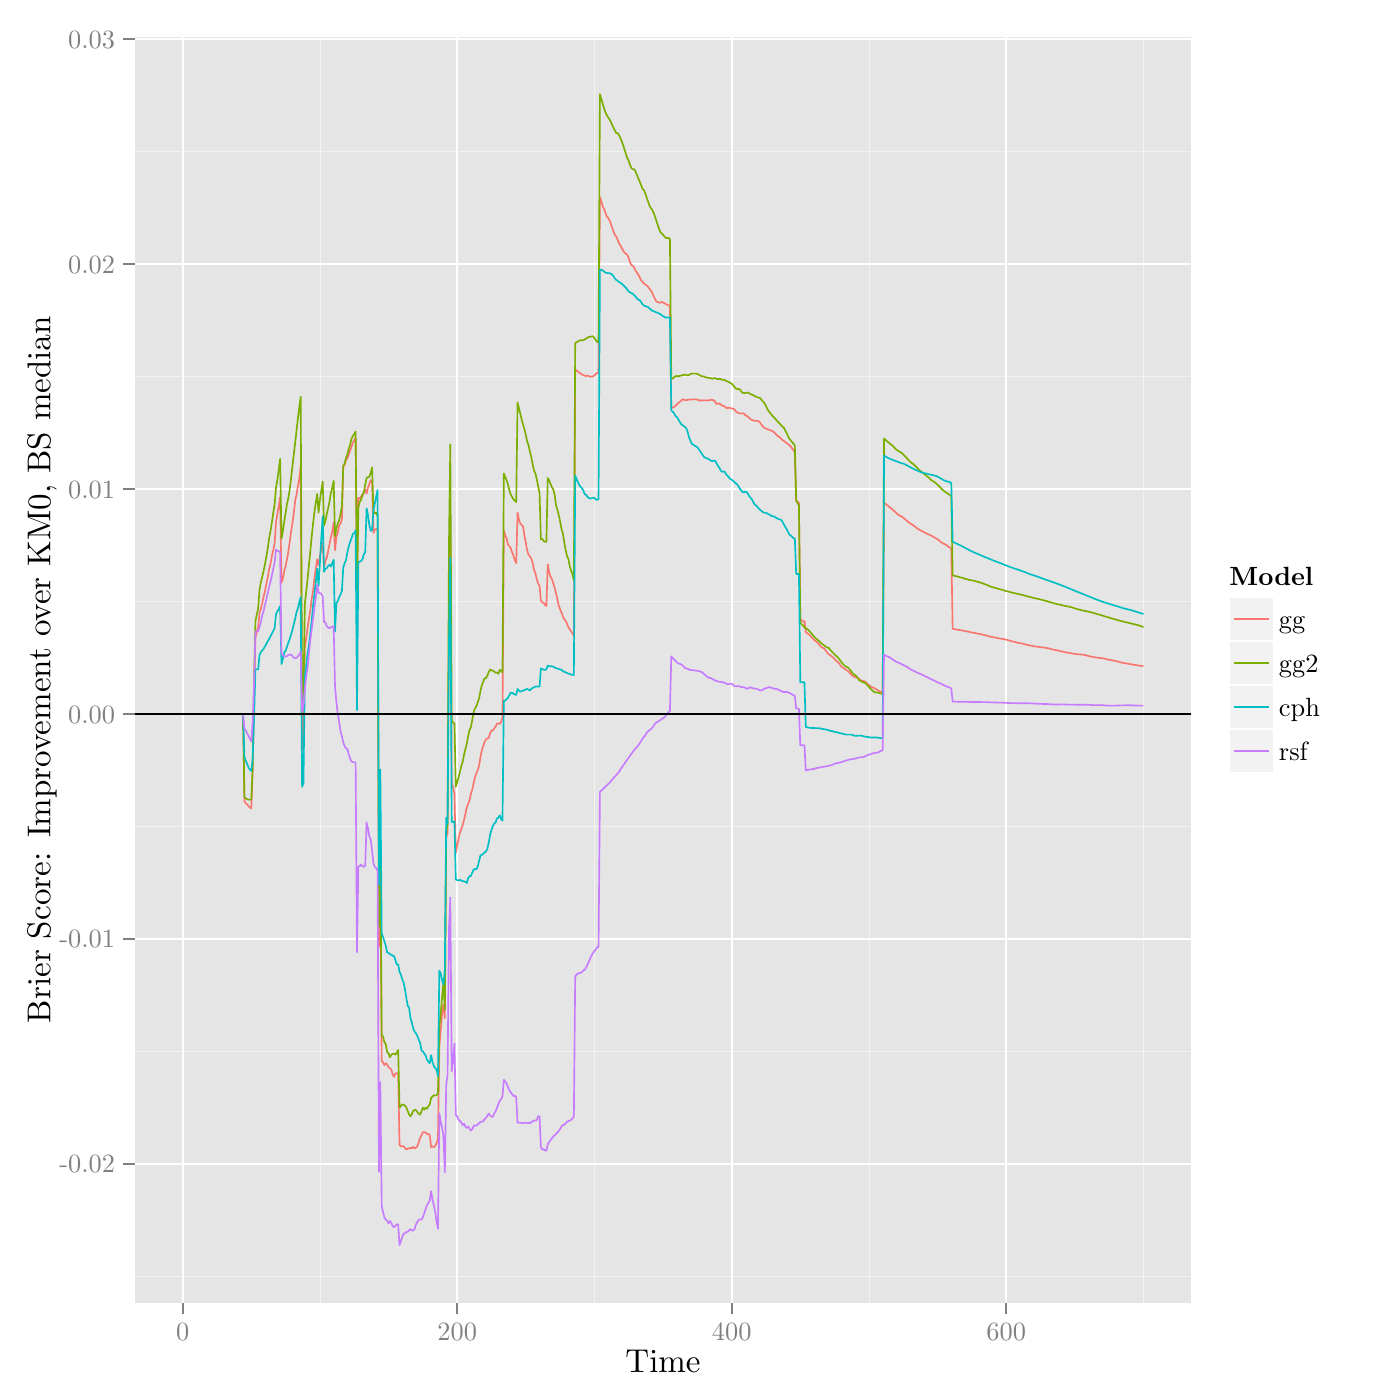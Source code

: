 % Created by tikzDevice version 0.8.1 on 2015-02-03 07:19:32
% !TEX encoding = UTF-8 Unicode
\documentclass[11pt]{memoir}
\nonstopmode

\usepackage{tikz}

\usepackage[active,tightpage,psfixbb]{preview}

\PreviewEnvironment{pgfpicture}

\setlength\PreviewBorder{0pt}

\usepackage{amsmath}
\newcommand{\SweaveOpts}[1]{}  % do not interfere with LaTeX
\newcommand{\SweaveInput}[1]{} % because they are not real TeX commands
\newcommand{\Sexpr}[1]{}       % will only be parsed by R


\usepackage{geometry}
\usepackage{amsmath}
\usepackage{lscape}
\geometry{verbose,tmargin=2.5cm,bmargin=2.5cm,lmargin=2.5cm,rmargin=2.5cm}


\begin{document}

\begin{tikzpicture}[x=1pt,y=1pt]
\definecolor{fillColor}{RGB}{255,255,255}
\path[use as bounding box,fill=fillColor,fill opacity=0.00] (0,0) rectangle (505.89,505.89);
\begin{scope}
\path[clip] (  0.00,  0.00) rectangle (505.89,505.89);
\definecolor{drawColor}{RGB}{255,255,255}
\definecolor{fillColor}{RGB}{255,255,255}

\path[draw=drawColor,line width= 0.6pt,line join=round,line cap=round,fill=fillColor] (  0.00,  0.00) rectangle (505.89,505.89);
\end{scope}
\begin{scope}
\path[clip] ( 48.65, 35.17) rectangle (430.54,492.64);
\definecolor{fillColor}{gray}{0.90}

\path[fill=fillColor] ( 48.65, 35.17) rectangle (430.54,492.64);
\definecolor{drawColor}{gray}{0.95}

\path[draw=drawColor,line width= 0.3pt,line join=round] ( 48.65, 44.72) --
	(430.54, 44.72);

\path[draw=drawColor,line width= 0.3pt,line join=round] ( 48.65,126.00) --
	(430.54,126.00);

\path[draw=drawColor,line width= 0.3pt,line join=round] ( 48.65,207.28) --
	(430.54,207.28);

\path[draw=drawColor,line width= 0.3pt,line join=round] ( 48.65,288.57) --
	(430.54,288.57);

\path[draw=drawColor,line width= 0.3pt,line join=round] ( 48.65,369.85) --
	(430.54,369.85);

\path[draw=drawColor,line width= 0.3pt,line join=round] ( 48.65,451.13) --
	(430.54,451.13);

\path[draw=drawColor,line width= 0.3pt,line join=round] (115.61, 35.17) --
	(115.61,492.64);

\path[draw=drawColor,line width= 0.3pt,line join=round] (214.80, 35.17) --
	(214.80,492.64);

\path[draw=drawColor,line width= 0.3pt,line join=round] (313.99, 35.17) --
	(313.99,492.64);

\path[draw=drawColor,line width= 0.3pt,line join=round] (413.18, 35.17) --
	(413.18,492.64);
\definecolor{drawColor}{RGB}{255,255,255}

\path[draw=drawColor,line width= 0.6pt,line join=round] ( 48.65, 85.36) --
	(430.54, 85.36);

\path[draw=drawColor,line width= 0.6pt,line join=round] ( 48.65,166.64) --
	(430.54,166.64);

\path[draw=drawColor,line width= 0.6pt,line join=round] ( 48.65,247.93) --
	(430.54,247.93);

\path[draw=drawColor,line width= 0.6pt,line join=round] ( 48.65,329.21) --
	(430.54,329.21);

\path[draw=drawColor,line width= 0.6pt,line join=round] ( 48.65,410.49) --
	(430.54,410.49);

\path[draw=drawColor,line width= 0.6pt,line join=round] ( 48.65,491.77) --
	(430.54,491.77);

\path[draw=drawColor,line width= 0.6pt,line join=round] ( 66.01, 35.17) --
	( 66.01,492.64);

\path[draw=drawColor,line width= 0.6pt,line join=round] (165.20, 35.17) --
	(165.20,492.64);

\path[draw=drawColor,line width= 0.6pt,line join=round] (264.39, 35.17) --
	(264.39,492.64);

\path[draw=drawColor,line width= 0.6pt,line join=round] (363.58, 35.17) --
	(363.58,492.64);
\definecolor{drawColor}{RGB}{248,118,109}

\path[draw=drawColor,line width= 0.6pt,line join=round] ( 66.51,247.93) --
	( 67.00,247.93) --
	( 67.50,247.93) --
	( 67.99,247.93) --
	( 68.49,247.93) --
	( 68.99,247.93) --
	( 69.48,247.93) --
	( 69.98,247.93) --
	( 70.47,247.93) --
	( 70.97,247.93) --
	( 71.47,247.93) --
	( 71.96,247.93) --
	( 72.46,247.93) --
	( 72.95,247.93) --
	( 73.45,247.93) --
	( 73.95,247.93) --
	( 74.44,247.93) --
	( 74.94,247.93) --
	( 75.43,247.93) --
	( 75.93,247.93) --
	( 76.43,247.93) --
	( 76.92,247.93) --
	( 77.42,247.93) --
	( 77.91,247.93) --
	( 78.41,247.93) --
	( 78.91,247.93) --
	( 79.40,247.93) --
	( 79.90,247.93) --
	( 80.39,247.93) --
	( 80.89,247.93) --
	( 81.39,247.93) --
	( 81.88,247.93) --
	( 82.38,247.93) --
	( 82.87,247.93) --
	( 83.37,247.93) --
	( 83.86,247.93) --
	( 84.36,247.93) --
	( 84.86,247.93) --
	( 85.35,247.93) --
	( 85.85,247.93) --
	( 86.34,247.93) --
	( 86.84,247.93) --
	( 87.34,247.93) --
	( 87.83,247.93) --
	( 88.33,216.23) --
	( 88.82,215.67) --
	( 89.32,215.18) --
	( 89.82,214.60) --
	( 90.31,214.12) --
	( 90.81,213.72) --
	( 91.30,227.21) --
	( 91.80,253.54) --
	( 92.30,275.52) --
	( 92.79,277.59) --
	( 93.29,279.25) --
	( 93.78,284.45) --
	( 94.28,285.92) --
	( 94.78,288.01) --
	( 95.27,290.33) --
	( 95.77,292.37) --
	( 96.26,294.87) --
	( 96.76,297.32) --
	( 97.26,300.17) --
	( 97.75,302.22) --
	( 98.25,304.90) --
	( 98.74,307.07) --
	( 99.24,309.51) --
	( 99.74,317.30) --
	(100.23,320.09) --
	(100.73,323.16) --
	(101.22,326.22) --
	(101.72,295.31) --
	(102.22,296.77) --
	(102.71,299.56) --
	(103.21,301.41) --
	(103.70,303.80) --
	(104.20,306.58) --
	(104.69,310.10) --
	(105.19,313.79) --
	(105.69,316.87) --
	(106.18,320.75) --
	(106.68,325.06) --
	(107.17,327.30) --
	(107.67,330.35) --
	(108.17,333.14) --
	(108.66,337.67) --
	(109.16,234.97) --
	(109.65,237.11) --
	(110.15,271.87) --
	(110.65,275.36) --
	(111.14,278.90) --
	(111.64,282.39) --
	(112.13,285.31) --
	(112.63,289.45) --
	(113.13,292.22) --
	(113.62,297.12) --
	(114.12,300.42) --
	(114.61,303.77) --
	(115.11,301.65) --
	(115.61,305.04) --
	(116.10,307.48) --
	(116.60,309.70) --
	(117.09,300.77) --
	(117.59,303.15) --
	(118.09,304.43) --
	(118.58,306.70) --
	(119.08,309.30) --
	(119.57,311.69) --
	(120.07,313.72) --
	(120.57,317.19) --
	(121.06,307.06) --
	(121.56,311.91) --
	(122.05,313.35) --
	(122.55,315.93) --
	(123.05,316.72) --
	(123.54,318.15) --
	(124.04,337.57) --
	(124.53,337.85) --
	(125.03,339.80) --
	(125.52,340.19) --
	(126.02,341.61) --
	(126.52,343.13) --
	(127.01,344.40) --
	(127.51,345.93) --
	(128.00,346.91) --
	(128.50,347.86) --
	(129.00,299.37) --
	(129.49,325.95) --
	(129.99,325.67) --
	(130.48,326.53) --
	(130.98,326.59) --
	(131.48,328.06) --
	(131.97,329.01) --
	(132.47,327.55) --
	(132.96,329.66) --
	(133.46,330.97) --
	(133.96,332.38) --
	(134.45,331.72) --
	(134.95,313.30) --
	(135.44,314.51) --
	(135.94,314.72) --
	(136.44,314.90) --
	(136.93,163.84) --
	(137.43,196.43) --
	(137.92,122.53) --
	(138.42,121.95) --
	(138.92,120.99) --
	(139.41,121.70) --
	(139.91,121.27) --
	(140.40,120.17) --
	(140.90,119.92) --
	(141.40,119.40) --
	(141.89,117.62) --
	(142.39,116.76) --
	(142.88,118.02) --
	(143.38,118.13) --
	(143.88,117.95) --
	(144.37, 92.17) --
	(144.87, 91.64) --
	(145.36, 91.73) --
	(145.86, 91.68) --
	(146.35, 91.02) --
	(146.85, 90.51) --
	(147.35, 90.86) --
	(147.84, 90.85) --
	(148.34, 91.16) --
	(148.83, 90.95) --
	(149.33, 91.46) --
	(149.83, 90.92) --
	(150.32, 91.17) --
	(150.82, 91.70) --
	(151.31, 93.14) --
	(151.81, 94.70) --
	(152.31, 95.64) --
	(152.80, 96.77) --
	(153.30, 96.72) --
	(153.79, 96.70) --
	(154.29, 96.10) --
	(154.79, 96.10) --
	(155.28, 95.76) --
	(155.78, 91.37) --
	(156.27, 91.71) --
	(156.77, 91.37) --
	(157.27, 91.81) --
	(157.76, 92.78) --
	(158.26, 94.38) --
	(158.75,127.55) --
	(159.25,133.72) --
	(159.75,139.69) --
	(160.24,142.96) --
	(160.74,137.95) --
	(161.23,203.09) --
	(161.73,204.88) --
	(162.23,287.57) --
	(162.72,316.43) --
	(163.22,223.08) --
	(163.71,221.42) --
	(164.21,219.21) --
	(164.71,197.85) --
	(165.20,200.34) --
	(165.70,202.84) --
	(166.19,204.96) --
	(166.69,206.36) --
	(167.18,207.70) --
	(167.68,209.61) --
	(168.18,211.77) --
	(168.67,214.11) --
	(169.17,215.41) --
	(169.66,216.75) --
	(170.16,219.06) --
	(170.66,220.62) --
	(171.15,222.85) --
	(171.65,225.11) --
	(172.14,226.48) --
	(172.64,227.63) --
	(173.14,229.38) --
	(173.63,232.41) --
	(174.13,234.88) --
	(174.62,236.34) --
	(175.12,237.83) --
	(175.62,238.80) --
	(176.11,239.00) --
	(176.61,239.30) --
	(177.10,240.96) --
	(177.60,241.94) --
	(178.10,241.90) --
	(178.59,242.68) --
	(179.09,243.30) --
	(179.58,244.39) --
	(180.08,244.45) --
	(180.58,244.31) --
	(181.07,245.04) --
	(181.57,246.69) --
	(182.06,314.28) --
	(182.56,312.51) --
	(183.06,311.36) --
	(183.55,309.16) --
	(184.05,308.54) --
	(184.54,307.83) --
	(185.04,306.35) --
	(185.54,305.14) --
	(186.03,303.36) --
	(186.53,302.42) --
	(187.02,320.65) --
	(187.52,318.12) --
	(188.01,316.66) --
	(188.51,316.24) --
	(189.01,315.64) --
	(189.50,312.35) --
	(190.00,309.71) --
	(190.49,307.00) --
	(190.99,305.47) --
	(191.49,304.77) --
	(191.98,304.12) --
	(192.48,302.45) --
	(192.97,299.95) --
	(193.47,298.75) --
	(193.97,296.53) --
	(194.46,295.01) --
	(194.96,294.26) --
	(195.45,288.74) --
	(195.95,288.25) --
	(196.45,288.02) --
	(196.94,287.25) --
	(197.44,286.92) --
	(197.93,301.94) --
	(198.43,299.21) --
	(198.93,297.50) --
	(199.42,296.66) --
	(199.92,295.14) --
	(200.41,293.56) --
	(200.91,291.55) --
	(201.41,289.31) --
	(201.90,287.11) --
	(202.40,285.73) --
	(202.89,284.60) --
	(203.39,283.17) --
	(203.89,282.10) --
	(204.38,281.63) --
	(204.88,280.47) --
	(205.37,279.22) --
	(205.87,278.54) --
	(206.37,277.74) --
	(206.86,277.16) --
	(207.36,276.00) --
	(207.85,372.38) --
	(208.35,372.00) --
	(208.84,371.63) --
	(209.34,371.25) --
	(209.84,370.87) --
	(210.33,370.50) --
	(210.83,370.41) --
	(211.32,370.08) --
	(211.82,370.03) --
	(212.32,370.11) --
	(212.81,370.00) --
	(213.31,369.75) --
	(213.80,369.82) --
	(214.30,369.89) --
	(214.80,370.24) --
	(215.29,370.83) --
	(215.79,371.06) --
	(216.28,371.27) --
	(216.78,434.66) --
	(217.28,433.18) --
	(217.77,431.36) --
	(218.27,430.38) --
	(218.76,428.99) --
	(219.26,427.68) --
	(219.76,427.20) --
	(220.25,426.24) --
	(220.75,424.94) --
	(221.24,423.56) --
	(221.74,422.07) --
	(222.24,420.90) --
	(222.73,420.32) --
	(223.23,419.19) --
	(223.72,417.86) --
	(224.22,417.21) --
	(224.72,416.14) --
	(225.21,415.30) --
	(225.71,414.52) --
	(226.20,414.18) --
	(226.70,413.75) --
	(227.20,412.63) --
	(227.69,410.97) --
	(228.19,410.09) --
	(228.68,409.86) --
	(229.18,409.17) --
	(229.67,408.06) --
	(230.17,407.34) --
	(230.67,406.62) --
	(231.16,405.60) --
	(231.66,404.67) --
	(232.15,404.05) --
	(232.65,403.48) --
	(233.15,403.07) --
	(233.64,402.79) --
	(234.14,402.29) --
	(234.63,401.60) --
	(235.13,401.04) --
	(235.63,400.18) --
	(236.12,399.02) --
	(236.62,398.00) --
	(237.11,397.00) --
	(237.61,396.79) --
	(238.11,396.55) --
	(238.60,396.49) --
	(239.10,396.78) --
	(239.59,396.59) --
	(240.09,396.31) --
	(240.59,396.04) --
	(241.08,395.79) --
	(241.58,395.55) --
	(242.07,395.46) --
	(242.57,358.42) --
	(243.07,358.62) --
	(243.56,358.82) --
	(244.06,359.20) --
	(244.55,359.69) --
	(245.05,360.18) --
	(245.55,360.66) --
	(246.04,360.96) --
	(246.54,361.52) --
	(247.03,361.52) --
	(247.53,361.30) --
	(248.02,361.29) --
	(248.52,361.43) --
	(249.02,361.48) --
	(249.51,361.52) --
	(250.01,361.55) --
	(250.50,361.57) --
	(251.00,361.58) --
	(251.50,361.59) --
	(251.99,361.47) --
	(252.49,361.29) --
	(252.98,361.06) --
	(253.48,361.30) --
	(253.98,361.20) --
	(254.47,361.19) --
	(254.97,361.22) --
	(255.46,361.23) --
	(255.96,361.14) --
	(256.46,361.28) --
	(256.95,361.49) --
	(257.45,361.36) --
	(257.94,361.22) --
	(258.44,360.66) --
	(258.94,359.86) --
	(259.43,360.08) --
	(259.93,360.10) --
	(260.42,359.72) --
	(260.92,359.38) --
	(261.42,359.21) --
	(261.91,359.00) --
	(262.41,358.48) --
	(262.90,358.45) --
	(263.40,358.54) --
	(263.90,358.45) --
	(264.39,358.30) --
	(264.89,358.16) --
	(265.38,357.98) --
	(265.88,357.22) --
	(266.38,356.89) --
	(266.87,356.60) --
	(267.37,356.50) --
	(267.86,356.49) --
	(268.36,356.55) --
	(268.85,356.42) --
	(269.35,355.79) --
	(269.85,355.63) --
	(270.34,355.21) --
	(270.84,354.78) --
	(271.33,354.34) --
	(271.83,354.08) --
	(272.33,353.92) --
	(272.82,353.83) --
	(273.32,353.87) --
	(273.81,353.78) --
	(274.31,353.54) --
	(274.81,352.95) --
	(275.30,352.23) --
	(275.80,351.69) --
	(276.29,351.21) --
	(276.79,351.07) --
	(277.29,350.72) --
	(277.78,350.75) --
	(278.28,350.40) --
	(278.77,350.23) --
	(279.27,350.06) --
	(279.77,349.58) --
	(280.26,349.09) --
	(280.76,348.64) --
	(281.25,348.17) --
	(281.75,347.96) --
	(282.25,347.35) --
	(282.74,346.89) --
	(283.24,346.54) --
	(283.73,346.18) --
	(284.23,345.81) --
	(284.73,345.43) --
	(285.22,345.04) --
	(285.72,344.62) --
	(286.21,343.85) --
	(286.71,343.36) --
	(287.21,342.30) --
	(287.70,324.86) --
	(288.20,324.60) --
	(288.69,324.16) --
	(289.19,282.38) --
	(289.68,281.69) --
	(290.18,281.24) --
	(290.68,281.44) --
	(291.17,277.53) --
	(291.67,277.04) --
	(292.16,276.75) --
	(292.66,276.30) --
	(293.16,275.76) --
	(293.65,275.22) --
	(294.15,274.68) --
	(294.64,274.29) --
	(295.14,273.90) --
	(295.64,273.45) --
	(296.13,272.83) --
	(296.63,272.22) --
	(297.12,271.91) --
	(297.62,271.65) --
	(298.12,271.22) --
	(298.61,270.53) --
	(299.11,269.78) --
	(299.60,269.41) --
	(300.10,269.06) --
	(300.60,268.64) --
	(301.09,268.22) --
	(301.59,267.77) --
	(302.08,267.16) --
	(302.58,266.74) --
	(303.08,266.30) --
	(303.57,265.65) --
	(304.07,265.00) --
	(304.56,264.65) --
	(305.06,264.36) --
	(305.56,264.00) --
	(306.05,263.61) --
	(306.55,263.33) --
	(307.04,262.76) --
	(307.54,262.20) --
	(308.04,261.65) --
	(308.53,261.39) --
	(309.03,261.19) --
	(309.52,261.00) --
	(310.02,260.81) --
	(310.51,260.52) --
	(311.01,260.11) --
	(311.51,259.80) --
	(312.00,259.79) --
	(312.50,259.65) --
	(312.99,259.20) --
	(313.49,258.76) --
	(313.99,258.32) --
	(314.48,257.89) --
	(314.98,257.58) --
	(315.47,257.43) --
	(315.97,257.20) --
	(316.47,256.94) --
	(316.96,256.60) --
	(317.46,256.27) --
	(317.95,256.07) --
	(318.45,255.90) --
	(318.95,255.74) --
	(319.44,324.28) --
	(319.94,323.87) --
	(320.43,323.42) --
	(320.93,323.07) --
	(321.43,322.67) --
	(321.92,322.28) --
	(322.42,321.84) --
	(322.91,321.39) --
	(323.41,320.94) --
	(323.91,320.50) --
	(324.40,320.05) --
	(324.90,319.67) --
	(325.39,319.42) --
	(325.89,319.17) --
	(326.39,318.83) --
	(326.88,318.43) --
	(327.38,317.99) --
	(327.87,317.55) --
	(328.37,317.12) --
	(328.87,316.72) --
	(329.36,316.46) --
	(329.86,316.20) --
	(330.35,315.81) --
	(330.85,315.42) --
	(331.34,315.03) --
	(331.84,314.65) --
	(332.34,314.39) --
	(332.83,314.13) --
	(333.33,313.88) --
	(333.82,313.62) --
	(334.32,313.35) --
	(334.82,313.09) --
	(335.31,312.87) --
	(335.81,312.65) --
	(336.30,312.43) --
	(336.80,312.18) --
	(337.30,311.90) --
	(337.79,311.59) --
	(338.29,311.28) --
	(338.78,310.97) --
	(339.28,310.63) --
	(339.78,310.22) --
	(340.27,309.86) --
	(340.77,309.52) --
	(341.26,309.28) --
	(341.76,309.06) --
	(342.26,308.70) --
	(342.75,308.33) --
	(343.25,308.01) --
	(343.74,307.83) --
	(344.24,278.68) --
	(344.74,278.58) --
	(345.23,278.49) --
	(345.73,278.40) --
	(346.22,278.31) --
	(346.72,278.22) --
	(347.22,278.15) --
	(347.71,278.05) --
	(348.21,277.96) --
	(348.70,277.86) --
	(349.20,277.76) --
	(349.70,277.67) --
	(350.19,277.57) --
	(350.69,277.44) --
	(351.18,277.33) --
	(351.68,277.24) --
	(352.17,277.15) --
	(352.67,277.05) --
	(353.17,276.96) --
	(353.66,276.87) --
	(354.16,276.77) --
	(354.65,276.67) --
	(355.15,276.55) --
	(355.65,276.42) --
	(356.14,276.29) --
	(356.64,276.17) --
	(357.13,276.04) --
	(357.63,275.92) --
	(358.13,275.79) --
	(358.62,275.68) --
	(359.12,275.59) --
	(359.61,275.50) --
	(360.11,275.39) --
	(360.61,275.27) --
	(361.10,275.19) --
	(361.60,275.12) --
	(362.09,275.04) --
	(362.59,274.96) --
	(363.09,274.87) --
	(363.58,274.74) --
	(364.08,274.61) --
	(364.57,274.47) --
	(365.07,274.33) --
	(365.57,274.20) --
	(366.06,274.06) --
	(366.56,273.93) --
	(367.05,273.79) --
	(367.55,273.68) --
	(368.05,273.56) --
	(368.54,273.49) --
	(369.04,273.42) --
	(369.53,273.31) --
	(370.03,273.17) --
	(370.53,273.01) --
	(371.02,272.88) --
	(371.52,272.79) --
	(372.01,272.69) --
	(372.51,272.61) --
	(373.00,272.50) --
	(373.50,272.39) --
	(374.00,272.29) --
	(374.49,272.23) --
	(374.99,272.18) --
	(375.48,272.10) --
	(375.98,272.02) --
	(376.48,271.97) --
	(376.97,271.92) --
	(377.47,271.85) --
	(377.96,271.76) --
	(378.46,271.67) --
	(378.96,271.58) --
	(379.45,271.47) --
	(379.95,271.32) --
	(380.44,271.18) --
	(380.94,271.08) --
	(381.44,271.00) --
	(381.93,270.89) --
	(382.43,270.78) --
	(382.92,270.66) --
	(383.42,270.55) --
	(383.92,270.43) --
	(384.41,270.32) --
	(384.91,270.20) --
	(385.40,270.10) --
	(385.90,270.02) --
	(386.40,269.94) --
	(386.89,269.86) --
	(387.39,269.78) --
	(387.88,269.69) --
	(388.38,269.61) --
	(388.88,269.53) --
	(389.37,269.47) --
	(389.87,269.44) --
	(390.36,269.42) --
	(390.86,269.37) --
	(391.36,269.30) --
	(391.85,269.22) --
	(392.35,269.11) --
	(392.84,268.98) --
	(393.34,268.83) --
	(393.83,268.73) --
	(394.33,268.62) --
	(394.83,268.52) --
	(395.32,268.41) --
	(395.82,268.31) --
	(396.31,268.26) --
	(396.81,268.21) --
	(397.31,268.16) --
	(397.80,268.11) --
	(398.30,268.05) --
	(398.79,267.96) --
	(399.29,267.84) --
	(399.79,267.72) --
	(400.28,267.59) --
	(400.78,267.46) --
	(401.27,267.37) --
	(401.77,267.31) --
	(402.27,267.22) --
	(402.76,267.11) --
	(403.26,267.00) --
	(403.75,266.88) --
	(404.25,266.73) --
	(404.75,266.58) --
	(405.24,266.45) --
	(405.74,266.37) --
	(406.23,266.28) --
	(406.73,266.20) --
	(407.23,266.12) --
	(407.72,266.03) --
	(408.22,265.93) --
	(408.71,265.84) --
	(409.21,265.76) --
	(409.71,265.68) --
	(410.20,265.60) --
	(410.70,265.52) --
	(411.19,265.44) --
	(411.69,265.36) --
	(412.19,265.28) --
	(412.68,265.21) --
	(413.18,265.14);
\definecolor{drawColor}{RGB}{124,174,0}

\path[draw=drawColor,line width= 0.6pt,line join=round] ( 66.51,247.93) --
	( 67.00,247.93) --
	( 67.50,247.93) --
	( 67.99,247.93) --
	( 68.49,247.93) --
	( 68.99,247.93) --
	( 69.48,247.93) --
	( 69.98,247.93) --
	( 70.47,247.93) --
	( 70.97,247.93) --
	( 71.47,247.93) --
	( 71.96,247.93) --
	( 72.46,247.93) --
	( 72.95,247.93) --
	( 73.45,247.93) --
	( 73.95,247.93) --
	( 74.44,247.93) --
	( 74.94,247.93) --
	( 75.43,247.93) --
	( 75.93,247.93) --
	( 76.43,247.93) --
	( 76.92,247.93) --
	( 77.42,247.93) --
	( 77.91,247.93) --
	( 78.41,247.93) --
	( 78.91,247.93) --
	( 79.40,247.93) --
	( 79.90,247.93) --
	( 80.39,247.93) --
	( 80.89,247.93) --
	( 81.39,247.93) --
	( 81.88,247.93) --
	( 82.38,247.93) --
	( 82.87,247.93) --
	( 83.37,247.93) --
	( 83.86,247.93) --
	( 84.36,247.93) --
	( 84.86,247.93) --
	( 85.35,247.93) --
	( 85.85,247.93) --
	( 86.34,247.93) --
	( 86.84,247.93) --
	( 87.34,247.93) --
	( 87.83,247.93) --
	( 88.33,217.80) --
	( 88.82,217.40) --
	( 89.32,217.09) --
	( 89.82,216.93) --
	( 90.31,216.91) --
	( 90.81,217.00) --
	( 91.30,229.11) --
	( 91.80,259.42) --
	( 92.30,281.43) --
	( 92.79,283.77) --
	( 93.29,285.96) --
	( 93.78,292.81) --
	( 94.28,295.56) --
	( 94.78,297.50) --
	( 95.27,299.65) --
	( 95.77,302.14) --
	( 96.26,304.76) --
	( 96.76,307.77) --
	( 97.26,311.47) --
	( 97.75,313.99) --
	( 98.25,317.18) --
	( 98.74,320.54) --
	( 99.24,323.70) --
	( 99.74,329.76) --
	(100.23,332.43) --
	(100.73,336.09) --
	(101.22,340.07) --
	(101.72,311.18) --
	(102.22,314.06) --
	(102.71,317.37) --
	(103.21,320.55) --
	(103.70,323.77) --
	(104.20,325.96) --
	(104.69,329.03) --
	(105.19,333.06) --
	(105.69,337.60) --
	(106.18,341.76) --
	(106.68,346.15) --
	(107.17,350.43) --
	(107.67,355.01) --
	(108.17,358.99) --
	(108.66,362.52) --
	(109.16,250.12) --
	(109.65,254.20) --
	(110.15,287.65) --
	(110.65,292.07) --
	(111.14,296.71) --
	(111.64,301.73) --
	(112.13,306.72) --
	(112.63,311.94) --
	(113.13,316.79) --
	(113.62,320.92) --
	(114.12,324.26) --
	(114.61,327.41) --
	(115.11,320.65) --
	(115.61,325.24) --
	(116.10,328.69) --
	(116.60,331.86) --
	(117.09,315.95) --
	(117.59,317.58) --
	(118.09,320.17) --
	(118.58,322.32) --
	(119.08,324.68) --
	(119.57,327.74) --
	(120.07,329.68) --
	(120.57,332.09) --
	(121.06,312.05) --
	(121.56,315.01) --
	(122.05,316.70) --
	(122.55,317.96) --
	(123.05,320.09) --
	(123.54,322.90) --
	(124.04,337.52) --
	(124.53,338.36) --
	(125.03,340.43) --
	(125.52,341.74) --
	(126.02,343.66) --
	(126.52,345.15) --
	(127.01,347.39) --
	(127.51,348.35) --
	(128.00,349.04) --
	(128.50,349.99) --
	(129.00,290.52) --
	(129.49,322.61) --
	(129.99,324.57) --
	(130.48,325.22) --
	(130.98,327.25) --
	(131.48,327.82) --
	(131.97,330.77) --
	(132.47,333.15) --
	(132.96,333.47) --
	(133.46,333.56) --
	(133.96,334.96) --
	(134.45,337.03) --
	(134.95,321.23) --
	(135.44,320.31) --
	(135.94,320.68) --
	(136.44,319.25) --
	(136.93,171.05) --
	(137.43,202.17) --
	(137.92,131.77) --
	(138.42,131.28) --
	(138.92,129.27) --
	(139.41,128.54) --
	(139.91,125.66) --
	(140.40,125.32) --
	(140.90,123.86) --
	(141.40,124.74) --
	(141.89,125.02) --
	(142.39,125.19) --
	(142.88,124.81) --
	(143.38,125.58) --
	(143.88,126.46) --
	(144.37,105.60) --
	(144.87,106.18) --
	(145.36,106.80) --
	(145.86,106.62) --
	(146.35,106.45) --
	(146.85,105.59) --
	(147.35,104.36) --
	(147.84,103.16) --
	(148.34,102.48) --
	(148.83,103.37) --
	(149.33,104.51) --
	(149.83,104.81) --
	(150.32,104.74) --
	(150.82,104.06) --
	(151.31,103.41) --
	(151.81,103.11) --
	(152.31,104.33) --
	(152.80,105.58) --
	(153.30,104.95) --
	(153.79,105.61) --
	(154.29,105.26) --
	(154.79,106.15) --
	(155.28,106.78) --
	(155.78,109.12) --
	(156.27,109.62) --
	(156.77,110.12) --
	(157.27,110.06) --
	(157.76,110.09) --
	(158.26,110.95) --
	(158.75,134.70) --
	(159.25,139.74) --
	(159.75,145.45) --
	(160.24,150.92) --
	(160.74,140.98) --
	(161.23,205.33) --
	(161.73,207.83) --
	(162.23,309.29) --
	(162.72,345.35) --
	(163.22,245.67) --
	(163.71,244.79) --
	(164.21,244.48) --
	(164.71,221.56) --
	(165.20,223.32) --
	(165.70,225.01) --
	(166.19,226.90) --
	(166.69,229.07) --
	(167.18,230.55) --
	(167.68,233.17) --
	(168.18,235.26) --
	(168.67,237.11) --
	(169.17,239.96) --
	(169.66,242.15) --
	(170.16,243.07) --
	(170.66,245.80) --
	(171.15,248.48) --
	(171.65,249.97) --
	(172.14,250.67) --
	(172.64,252.20) --
	(173.14,253.66) --
	(173.63,256.33) --
	(174.13,258.39) --
	(174.62,259.59) --
	(175.12,260.84) --
	(175.62,260.77) --
	(176.11,261.77) --
	(176.61,263.07) --
	(177.10,263.94) --
	(177.60,263.63) --
	(178.10,263.57) --
	(178.59,263.20) --
	(179.09,262.80) --
	(179.58,262.86) --
	(180.08,262.41) --
	(180.58,263.85) --
	(181.07,263.48) --
	(181.57,262.90) --
	(182.06,334.82) --
	(182.56,333.53) --
	(183.06,332.39) --
	(183.55,330.81) --
	(184.05,328.74) --
	(184.54,327.20) --
	(185.04,326.31) --
	(185.54,325.45) --
	(186.03,324.99) --
	(186.53,324.45) --
	(187.02,360.44) --
	(187.52,358.43) --
	(188.01,356.42) --
	(188.51,354.19) --
	(189.01,352.46) --
	(189.50,350.90) --
	(190.00,348.69) --
	(190.49,346.42) --
	(190.99,344.90) --
	(191.49,342.68) --
	(191.98,340.74) --
	(192.48,338.06) --
	(192.97,335.83) --
	(193.47,334.85) --
	(193.97,332.65) --
	(194.46,330.19) --
	(194.96,327.83) --
	(195.45,310.95) --
	(195.95,311.18) --
	(196.45,310.34) --
	(196.94,310.15) --
	(197.44,310.11) --
	(197.93,333.17) --
	(198.43,332.33) --
	(198.93,331.04) --
	(199.42,329.80) --
	(199.92,329.04) --
	(200.41,327.13) --
	(200.91,323.38) --
	(201.41,321.68) --
	(201.90,319.76) --
	(202.40,317.47) --
	(202.89,314.79) --
	(203.39,313.11) --
	(203.89,310.00) --
	(204.38,307.16) --
	(204.88,304.99) --
	(205.37,303.95) --
	(205.87,301.35) --
	(206.37,299.65) --
	(206.86,298.49) --
	(207.36,296.13) --
	(207.85,381.92) --
	(208.35,382.15) --
	(208.84,382.48) --
	(209.34,382.83) --
	(209.84,382.91) --
	(210.33,382.93) --
	(210.83,382.93) --
	(211.32,383.23) --
	(211.82,383.58) --
	(212.32,383.91) --
	(212.81,384.11) --
	(213.31,384.21) --
	(213.80,384.30) --
	(214.30,384.38) --
	(214.80,383.68) --
	(215.29,382.97) --
	(215.79,382.33) --
	(216.28,382.19) --
	(216.78,471.85) --
	(217.28,470.12) --
	(217.77,468.41) --
	(218.27,466.72) --
	(218.76,465.34) --
	(219.26,464.27) --
	(219.76,463.50) --
	(220.25,462.74) --
	(220.75,461.74) --
	(221.24,460.68) --
	(221.74,459.63) --
	(222.24,458.59) --
	(222.73,457.80) --
	(223.23,457.76) --
	(223.72,457.03) --
	(224.22,455.92) --
	(224.72,454.65) --
	(225.21,453.28) --
	(225.71,451.73) --
	(226.20,450.19) --
	(226.70,448.66) --
	(227.20,447.69) --
	(227.69,446.23) --
	(228.19,445.10) --
	(228.68,444.76) --
	(229.18,444.71) --
	(229.67,443.87) --
	(230.17,442.61) --
	(230.67,441.37) --
	(231.16,440.28) --
	(231.66,438.97) --
	(232.15,437.73) --
	(232.65,437.14) --
	(233.15,436.08) --
	(233.64,434.61) --
	(234.14,433.16) --
	(234.63,431.73) --
	(235.13,430.72) --
	(235.63,430.17) --
	(236.12,429.15) --
	(236.62,427.86) --
	(237.11,426.32) --
	(237.61,424.74) --
	(238.11,423.30) --
	(238.60,422.05) --
	(239.10,421.55) --
	(239.59,421.07) --
	(240.09,420.45) --
	(240.59,419.96) --
	(241.08,419.78) --
	(241.58,419.93) --
	(242.07,419.63) --
	(242.57,369.02) --
	(243.07,369.09) --
	(243.56,369.55) --
	(244.06,369.88) --
	(244.55,370.10) --
	(245.05,369.88) --
	(245.55,370.02) --
	(246.04,370.16) --
	(246.54,370.28) --
	(247.03,370.40) --
	(247.53,370.51) --
	(248.02,370.35) --
	(248.52,370.27) --
	(249.02,370.39) --
	(249.51,370.75) --
	(250.01,370.89) --
	(250.50,370.89) --
	(251.00,370.89) --
	(251.50,370.87) --
	(251.99,370.76) --
	(252.49,370.53) --
	(252.98,370.22) --
	(253.48,369.96) --
	(253.98,369.89) --
	(254.47,369.85) --
	(254.97,369.54) --
	(255.46,369.42) --
	(255.96,369.36) --
	(256.46,369.29) --
	(256.95,369.21) --
	(257.45,369.00) --
	(257.94,369.24) --
	(258.44,369.27) --
	(258.94,368.95) --
	(259.43,368.91) --
	(259.93,368.93) --
	(260.42,368.93) --
	(260.92,368.66) --
	(261.42,368.67) --
	(261.91,368.58) --
	(262.41,368.23) --
	(262.90,368.02) --
	(263.40,367.78) --
	(263.90,367.53) --
	(264.39,367.26) --
	(264.89,366.68) --
	(265.38,366.09) --
	(265.88,365.49) --
	(266.38,365.35) --
	(266.87,365.33) --
	(267.37,365.15) --
	(267.86,364.45) --
	(268.36,363.91) --
	(268.85,363.81) --
	(269.35,363.90) --
	(269.85,363.97) --
	(270.34,364.03) --
	(270.84,363.70) --
	(271.33,363.40) --
	(271.83,363.24) --
	(272.33,363.05) --
	(272.82,362.66) --
	(273.32,362.48) --
	(273.81,362.29) --
	(274.31,362.17) --
	(274.81,361.96) --
	(275.30,361.22) --
	(275.80,360.74) --
	(276.29,360.06) --
	(276.79,359.20) --
	(277.29,358.06) --
	(277.78,357.32) --
	(278.28,356.67) --
	(278.77,356.02) --
	(279.27,355.46) --
	(279.77,354.98) --
	(280.26,354.41) --
	(280.76,353.86) --
	(281.25,353.30) --
	(281.75,352.82) --
	(282.25,352.26) --
	(282.74,351.70) --
	(283.24,351.36) --
	(283.73,350.34) --
	(284.23,349.46) --
	(284.73,348.31) --
	(285.22,347.35) --
	(285.72,346.78) --
	(286.21,346.13) --
	(286.71,345.59) --
	(287.21,344.80) --
	(287.70,325.05) --
	(288.20,324.15) --
	(288.69,323.26) --
	(289.19,280.87) --
	(289.68,280.35) --
	(290.18,279.79) --
	(290.68,279.20) --
	(291.17,278.92) --
	(291.67,278.52) --
	(292.16,278.20) --
	(292.66,277.66) --
	(293.16,277.06) --
	(293.65,276.45) --
	(294.15,275.83) --
	(294.64,275.38) --
	(295.14,274.92) --
	(295.64,274.48) --
	(296.13,274.06) --
	(296.63,273.55) --
	(297.12,273.17) --
	(297.62,272.82) --
	(298.12,272.42) --
	(298.61,272.05) --
	(299.11,271.86) --
	(299.60,271.67) --
	(300.10,270.94) --
	(300.60,270.43) --
	(301.09,269.94) --
	(301.59,269.45) --
	(302.08,268.96) --
	(302.58,268.49) --
	(303.08,267.92) --
	(303.57,267.25) --
	(304.07,266.59) --
	(304.56,265.98) --
	(305.06,265.48) --
	(305.56,265.02) --
	(306.05,264.94) --
	(306.55,264.54) --
	(307.04,264.07) --
	(307.54,263.35) --
	(308.04,262.70) --
	(308.53,262.21) --
	(309.03,261.91) --
	(309.52,261.49) --
	(310.02,260.77) --
	(310.51,260.06) --
	(311.01,259.74) --
	(311.51,259.49) --
	(312.00,259.27) --
	(312.50,259.16) --
	(312.99,258.81) --
	(313.49,258.25) --
	(313.99,257.71) --
	(314.48,257.09) --
	(314.98,256.62) --
	(315.47,256.21) --
	(315.97,255.76) --
	(316.47,255.68) --
	(316.96,255.64) --
	(317.46,255.51) --
	(317.95,255.37) --
	(318.45,255.23) --
	(318.95,255.03) --
	(319.44,347.43) --
	(319.94,346.98) --
	(320.43,346.53) --
	(320.93,346.12) --
	(321.43,345.70) --
	(321.92,345.29) --
	(322.42,344.88) --
	(322.91,344.42) --
	(323.41,343.87) --
	(323.91,343.43) --
	(324.40,343.04) --
	(324.90,342.78) --
	(325.39,342.50) --
	(325.89,342.10) --
	(326.39,341.65) --
	(326.88,341.16) --
	(327.38,340.63) --
	(327.87,340.11) --
	(328.37,339.59) --
	(328.87,339.07) --
	(329.36,338.65) --
	(329.86,338.32) --
	(330.35,337.87) --
	(330.85,337.42) --
	(331.34,336.94) --
	(331.84,336.35) --
	(332.34,335.89) --
	(332.83,335.52) --
	(333.33,335.14) --
	(333.82,334.74) --
	(334.32,334.36) --
	(334.82,333.94) --
	(335.31,333.53) --
	(335.81,333.11) --
	(336.30,332.59) --
	(336.80,332.20) --
	(337.30,331.90) --
	(337.79,331.59) --
	(338.29,331.16) --
	(338.78,330.72) --
	(339.28,330.26) --
	(339.78,329.75) --
	(340.27,329.21) --
	(340.77,328.76) --
	(341.26,328.36) --
	(341.76,328.02) --
	(342.26,327.68) --
	(342.75,327.35) --
	(343.25,327.02) --
	(343.74,326.70) --
	(344.24,298.01) --
	(344.74,297.87) --
	(345.23,297.74) --
	(345.73,297.61) --
	(346.22,297.48) --
	(346.72,297.35) --
	(347.22,297.22) --
	(347.71,297.10) --
	(348.21,296.94) --
	(348.70,296.76) --
	(349.20,296.59) --
	(349.70,296.47) --
	(350.19,296.35) --
	(350.69,296.26) --
	(351.18,296.16) --
	(351.68,296.07) --
	(352.17,295.96) --
	(352.67,295.82) --
	(353.17,295.69) --
	(353.66,295.55) --
	(354.16,295.42) --
	(354.65,295.23) --
	(355.15,295.05) --
	(355.65,294.86) --
	(356.14,294.68) --
	(356.64,294.48) --
	(357.13,294.27) --
	(357.63,294.07) --
	(358.13,293.88) --
	(358.62,293.71) --
	(359.12,293.57) --
	(359.61,293.44) --
	(360.11,293.30) --
	(360.61,293.16) --
	(361.10,293.02) --
	(361.60,292.89) --
	(362.09,292.75) --
	(362.59,292.61) --
	(363.09,292.45) --
	(363.58,292.30) --
	(364.08,292.18) --
	(364.57,292.07) --
	(365.07,291.93) --
	(365.57,291.80) --
	(366.06,291.67) --
	(366.56,291.55) --
	(367.05,291.44) --
	(367.55,291.33) --
	(368.05,291.22) --
	(368.54,291.10) --
	(369.04,290.99) --
	(369.53,290.87) --
	(370.03,290.74) --
	(370.53,290.61) --
	(371.02,290.48) --
	(371.52,290.35) --
	(372.01,290.22) --
	(372.51,290.09) --
	(373.00,289.96) --
	(373.50,289.83) --
	(374.00,289.71) --
	(374.49,289.60) --
	(374.99,289.49) --
	(375.48,289.38) --
	(375.98,289.26) --
	(376.48,289.14) --
	(376.97,289.01) --
	(377.47,288.88) --
	(377.96,288.75) --
	(378.46,288.61) --
	(378.96,288.45) --
	(379.45,288.29) --
	(379.95,288.18) --
	(380.44,288.02) --
	(380.94,287.86) --
	(381.44,287.74) --
	(381.93,287.61) --
	(382.43,287.50) --
	(382.92,287.39) --
	(383.42,287.27) --
	(383.92,287.15) --
	(384.41,287.03) --
	(384.91,286.93) --
	(385.40,286.84) --
	(385.90,286.74) --
	(386.40,286.65) --
	(386.89,286.53) --
	(387.39,286.39) --
	(387.88,286.24) --
	(388.38,286.07) --
	(388.88,285.91) --
	(389.37,285.78) --
	(389.87,285.64) --
	(390.36,285.51) --
	(390.86,285.38) --
	(391.36,285.25) --
	(391.85,285.15) --
	(392.35,285.05) --
	(392.84,284.95) --
	(393.34,284.85) --
	(393.83,284.73) --
	(394.33,284.60) --
	(394.83,284.47) --
	(395.32,284.34) --
	(395.82,284.20) --
	(396.31,284.05) --
	(396.81,283.90) --
	(397.31,283.76) --
	(397.80,283.61) --
	(398.30,283.46) --
	(398.79,283.31) --
	(399.29,283.16) --
	(399.79,283.01) --
	(400.28,282.86) --
	(400.78,282.70) --
	(401.27,282.55) --
	(401.77,282.41) --
	(402.27,282.27) --
	(402.76,282.13) --
	(403.26,281.99) --
	(403.75,281.85) --
	(404.25,281.71) --
	(404.75,281.57) --
	(405.24,281.44) --
	(405.74,281.32) --
	(406.23,281.19) --
	(406.73,281.07) --
	(407.23,280.95) --
	(407.72,280.83) --
	(408.22,280.71) --
	(408.71,280.59) --
	(409.21,280.47) --
	(409.71,280.34) --
	(410.20,280.22) --
	(410.70,280.10) --
	(411.19,279.98) --
	(411.69,279.81) --
	(412.19,279.65) --
	(412.68,279.47) --
	(413.18,279.29);
\definecolor{drawColor}{RGB}{0,191,196}

\path[draw=drawColor,line width= 0.6pt,line join=round] ( 66.51,247.93) --
	( 67.00,247.93) --
	( 67.50,247.93) --
	( 67.99,247.93) --
	( 68.49,247.93) --
	( 68.99,247.93) --
	( 69.48,247.93) --
	( 69.98,247.93) --
	( 70.47,247.93) --
	( 70.97,247.93) --
	( 71.47,247.93) --
	( 71.96,247.93) --
	( 72.46,247.93) --
	( 72.95,247.93) --
	( 73.45,247.93) --
	( 73.95,247.93) --
	( 74.44,247.93) --
	( 74.94,247.93) --
	( 75.43,247.93) --
	( 75.93,247.93) --
	( 76.43,247.93) --
	( 76.92,247.93) --
	( 77.42,247.93) --
	( 77.91,247.93) --
	( 78.41,247.93) --
	( 78.91,247.93) --
	( 79.40,247.93) --
	( 79.90,247.93) --
	( 80.39,247.93) --
	( 80.89,247.93) --
	( 81.39,247.93) --
	( 81.88,247.93) --
	( 82.38,247.93) --
	( 82.87,247.93) --
	( 83.37,247.93) --
	( 83.86,247.93) --
	( 84.36,247.93) --
	( 84.86,247.93) --
	( 85.35,247.93) --
	( 85.85,247.93) --
	( 86.34,247.93) --
	( 86.84,247.93) --
	( 87.34,247.93) --
	( 87.83,247.93) --
	( 88.33,232.24) --
	( 88.82,230.96) --
	( 89.32,229.76) --
	( 89.82,228.57) --
	( 90.31,227.77) --
	( 90.81,227.26) --
	( 91.30,231.60) --
	( 91.80,246.56) --
	( 92.30,264.02) --
	( 92.79,264.02) --
	( 93.29,264.02) --
	( 93.78,269.22) --
	( 94.28,270.25) --
	( 94.78,270.86) --
	( 95.27,271.47) --
	( 95.77,272.33) --
	( 96.26,273.26) --
	( 96.76,274.14) --
	( 97.26,275.05) --
	( 97.75,275.98) --
	( 98.25,276.95) --
	( 98.74,277.91) --
	( 99.24,278.92) --
	( 99.74,283.99) --
	(100.23,284.98) --
	(100.73,285.85) --
	(101.22,286.89) --
	(101.72,265.92) --
	(102.22,267.83) --
	(102.71,269.98) --
	(103.21,270.84) --
	(103.70,272.17) --
	(104.20,273.72) --
	(104.69,274.92) --
	(105.19,276.69) --
	(105.69,278.35) --
	(106.18,280.42) --
	(106.68,282.39) --
	(107.17,284.80) --
	(107.67,286.15) --
	(108.17,288.37) --
	(108.66,290.13) --
	(109.16,221.52) --
	(109.65,222.82) --
	(110.15,261.41) --
	(110.65,265.38) --
	(111.14,269.59) --
	(111.64,272.99) --
	(112.13,276.91) --
	(112.63,281.46) --
	(113.13,287.08) --
	(113.62,291.15) --
	(114.12,295.77) --
	(114.61,300.41) --
	(115.11,294.20) --
	(115.61,302.63) --
	(116.10,311.77) --
	(116.60,319.35) --
	(117.09,299.26) --
	(117.59,300.33) --
	(118.09,300.65) --
	(118.58,301.41) --
	(119.08,301.81) --
	(119.57,301.13) --
	(120.07,302.44) --
	(120.57,303.60) --
	(121.06,277.70) --
	(121.56,287.86) --
	(122.05,288.74) --
	(122.55,290.07) --
	(123.05,291.17) --
	(123.54,292.29) --
	(124.04,300.86) --
	(124.53,302.38) --
	(125.03,303.57) --
	(125.52,306.27) --
	(126.02,308.39) --
	(126.52,310.07) --
	(127.01,311.35) --
	(127.51,312.99) --
	(128.00,313.19) --
	(128.50,314.24) --
	(129.00,249.19) --
	(129.49,302.65) --
	(129.99,302.99) --
	(130.48,303.15) --
	(130.98,303.76) --
	(131.48,305.67) --
	(131.97,306.35) --
	(132.47,322.21) --
	(132.96,319.87) --
	(133.46,316.13) --
	(133.96,314.02) --
	(134.45,314.30) --
	(134.95,321.65) --
	(135.44,323.87) --
	(135.94,326.35) --
	(136.44,328.83) --
	(136.93,186.17) --
	(137.43,227.81) --
	(137.92,168.52) --
	(138.42,167.32) --
	(138.92,165.69) --
	(139.41,164.07) --
	(139.91,161.68) --
	(140.40,161.62) --
	(140.90,161.00) --
	(141.40,160.96) --
	(141.89,160.54) --
	(142.39,160.36) --
	(142.88,158.97) --
	(143.38,157.36) --
	(143.88,157.41) --
	(144.37,154.71) --
	(144.87,153.74) --
	(145.36,151.93) --
	(145.86,150.81) --
	(146.35,148.35) --
	(146.85,145.10) --
	(147.35,142.40) --
	(147.84,141.69) --
	(148.34,137.92) --
	(148.83,136.35) --
	(149.33,134.29) --
	(149.83,132.99) --
	(150.32,132.51) --
	(150.82,131.47) --
	(151.31,130.22) --
	(151.81,129.06) --
	(152.31,126.28) --
	(152.80,125.97) --
	(153.30,125.20) --
	(153.79,124.43) --
	(154.29,122.95) --
	(154.79,122.26) --
	(155.28,121.62) --
	(155.78,124.59) --
	(156.27,122.17) --
	(156.77,120.62) --
	(157.27,120.05) --
	(157.76,119.29) --
	(158.26,117.08) --
	(158.75,155.08) --
	(159.25,154.15) --
	(159.75,151.73) --
	(160.24,150.09) --
	(160.74,155.43) --
	(161.23,210.45) --
	(161.73,208.18) --
	(162.23,273.62) --
	(162.72,304.29) --
	(163.22,208.97) --
	(163.71,208.77) --
	(164.21,209.08) --
	(164.71,188.06) --
	(165.20,187.84) --
	(165.70,187.72) --
	(166.19,187.94) --
	(166.69,187.71) --
	(167.18,187.52) --
	(167.68,187.38) --
	(168.18,187.28) --
	(168.67,186.78) --
	(169.17,188.58) --
	(169.66,189.29) --
	(170.16,189.33) --
	(170.66,190.62) --
	(171.15,191.70) --
	(171.65,191.87) --
	(172.14,191.78) --
	(172.64,192.77) --
	(173.14,194.85) --
	(173.63,196.81) --
	(174.13,197.00) --
	(174.62,197.39) --
	(175.12,197.85) --
	(175.62,198.23) --
	(176.11,199.24) --
	(176.61,201.45) --
	(177.10,204.21) --
	(177.60,206.03) --
	(178.10,207.39) --
	(178.59,208.35) --
	(179.09,208.67) --
	(179.58,210.15) --
	(180.08,210.44) --
	(180.58,211.28) --
	(181.07,209.90) --
	(181.57,209.33) --
	(182.06,252.74) --
	(182.56,252.70) --
	(183.06,253.29) --
	(183.55,253.73) --
	(184.05,254.66) --
	(184.54,255.61) --
	(185.04,255.54) --
	(185.54,255.23) --
	(186.03,254.93) --
	(186.53,254.80) --
	(187.02,256.94) --
	(187.52,256.36) --
	(188.01,255.95) --
	(188.51,256.14) --
	(189.01,256.34) --
	(189.50,256.54) --
	(190.00,256.73) --
	(190.49,256.93) --
	(190.99,256.71) --
	(191.49,256.39) --
	(191.98,256.96) --
	(192.48,257.32) --
	(192.97,257.53) --
	(193.47,257.80) --
	(193.97,257.81) --
	(194.46,257.79) --
	(194.96,257.76) --
	(195.45,264.36) --
	(195.95,264.10) --
	(196.45,263.95) --
	(196.94,263.80) --
	(197.44,264.04) --
	(197.93,265.39) --
	(198.43,265.11) --
	(198.93,265.12) --
	(199.42,265.12) --
	(199.92,264.99) --
	(200.41,264.68) --
	(200.91,264.48) --
	(201.41,264.31) --
	(201.90,264.15) --
	(202.40,263.98) --
	(202.89,263.85) --
	(203.39,263.35) --
	(203.89,263.14) --
	(204.38,262.94) --
	(204.88,262.73) --
	(205.37,262.53) --
	(205.87,262.34) --
	(206.37,262.13) --
	(206.86,262.03) --
	(207.36,261.97) --
	(207.85,334.03) --
	(208.35,332.78) --
	(208.84,331.62) --
	(209.34,330.56) --
	(209.84,329.90) --
	(210.33,329.40) --
	(210.83,328.51) --
	(211.32,327.26) --
	(211.82,327.06) --
	(212.32,326.29) --
	(212.81,325.91) --
	(213.31,325.73) --
	(213.80,325.86) --
	(214.30,326.01) --
	(214.80,326.00) --
	(215.29,325.42) --
	(215.79,325.24) --
	(216.28,325.59) --
	(216.78,408.38) --
	(217.28,408.37) --
	(217.77,408.21) --
	(218.27,407.79) --
	(218.76,407.38) --
	(219.26,407.25) --
	(219.76,407.19) --
	(220.25,407.13) --
	(220.75,407.02) --
	(221.24,406.58) --
	(221.74,405.99) --
	(222.24,405.15) --
	(222.73,404.69) --
	(223.23,404.34) --
	(223.72,403.99) --
	(224.22,403.67) --
	(224.72,403.36) --
	(225.21,402.86) --
	(225.71,402.35) --
	(226.20,401.86) --
	(226.70,401.22) --
	(227.20,400.52) --
	(227.69,400.24) --
	(228.19,399.97) --
	(228.68,399.70) --
	(229.18,399.16) --
	(229.67,398.71) --
	(230.17,398.03) --
	(230.67,397.59) --
	(231.16,397.42) --
	(231.66,396.74) --
	(232.15,395.93) --
	(232.65,395.49) --
	(233.15,395.26) --
	(233.64,395.13) --
	(234.14,394.94) --
	(234.63,394.46) --
	(235.13,394.07) --
	(235.63,393.66) --
	(236.12,393.45) --
	(236.62,393.24) --
	(237.11,393.04) --
	(237.61,392.84) --
	(238.11,392.64) --
	(238.60,392.35) --
	(239.10,391.99) --
	(239.59,391.62) --
	(240.09,391.40) --
	(240.59,391.07) --
	(241.08,391.20) --
	(241.58,391.18) --
	(242.07,391.11) --
	(242.57,357.66) --
	(243.07,357.09) --
	(243.56,356.63) --
	(244.06,355.55) --
	(244.55,355.29) --
	(245.05,354.44) --
	(245.55,353.60) --
	(246.04,352.76) --
	(246.54,352.32) --
	(247.03,351.97) --
	(247.53,351.62) --
	(248.02,351.07) --
	(248.52,349.66) --
	(249.02,347.72) --
	(249.51,346.61) --
	(250.01,345.50) --
	(250.50,345.18) --
	(251.00,344.87) --
	(251.50,344.57) --
	(251.99,344.27) --
	(252.49,343.59) --
	(252.98,342.83) --
	(253.48,342.08) --
	(253.98,341.34) --
	(254.47,340.71) --
	(254.97,340.47) --
	(255.46,340.23) --
	(255.96,340.06) --
	(256.46,339.76) --
	(256.95,339.34) --
	(257.45,339.30) --
	(257.94,339.45) --
	(258.44,339.33) --
	(258.94,338.45) --
	(259.43,337.58) --
	(259.93,336.89) --
	(260.42,335.88) --
	(260.92,335.38) --
	(261.42,335.54) --
	(261.91,335.33) --
	(262.41,334.44) --
	(262.90,333.97) --
	(263.40,333.34) --
	(263.90,332.77) --
	(264.39,332.56) --
	(264.89,332.12) --
	(265.38,331.73) --
	(265.88,331.17) --
	(266.38,330.95) --
	(266.87,330.02) --
	(267.37,329.28) --
	(267.86,328.67) --
	(268.36,328.06) --
	(268.85,328.01) --
	(269.35,328.23) --
	(269.85,328.04) --
	(270.34,327.30) --
	(270.84,326.41) --
	(271.33,325.88) --
	(271.83,325.21) --
	(272.33,324.15) --
	(272.82,323.46) --
	(273.32,323.19) --
	(273.81,322.55) --
	(274.31,321.99) --
	(274.81,321.54) --
	(275.30,321.13) --
	(275.80,320.77) --
	(276.29,320.55) --
	(276.79,320.57) --
	(277.29,320.34) --
	(277.78,319.98) --
	(278.28,319.88) --
	(278.77,319.35) --
	(279.27,319.35) --
	(279.77,319.22) --
	(280.26,318.87) --
	(280.76,318.63) --
	(281.25,318.23) --
	(281.75,318.27) --
	(282.25,318.02) --
	(282.74,317.35) --
	(283.24,316.42) --
	(283.73,315.50) --
	(284.23,314.79) --
	(284.73,313.76) --
	(285.22,312.72) --
	(285.72,312.40) --
	(286.21,311.98) --
	(286.71,311.39) --
	(287.21,311.32) --
	(287.70,298.46) --
	(288.20,298.46) --
	(288.69,298.46) --
	(289.19,259.36) --
	(289.68,259.36) --
	(290.18,259.36) --
	(290.68,259.36) --
	(291.17,243.20) --
	(291.67,243.10) --
	(292.16,243.00) --
	(292.66,242.90) --
	(293.16,242.85) --
	(293.65,242.83) --
	(294.15,242.81) --
	(294.64,242.79) --
	(295.14,242.77) --
	(295.64,242.75) --
	(296.13,242.73) --
	(296.63,242.63) --
	(297.12,242.50) --
	(297.62,242.39) --
	(298.12,242.34) --
	(298.61,242.25) --
	(299.11,242.09) --
	(299.60,241.94) --
	(300.10,241.82) --
	(300.60,241.69) --
	(301.09,241.57) --
	(301.59,241.44) --
	(302.08,241.33) --
	(302.58,241.20) --
	(303.08,241.08) --
	(303.57,240.96) --
	(304.07,240.84) --
	(304.56,240.71) --
	(305.06,240.59) --
	(305.56,240.47) --
	(306.05,240.43) --
	(306.55,240.43) --
	(307.04,240.43) --
	(307.54,240.43) --
	(308.04,240.32) --
	(308.53,240.11) --
	(309.03,239.97) --
	(309.52,240.00) --
	(310.02,240.04) --
	(310.51,240.07) --
	(311.01,240.09) --
	(311.51,239.97) --
	(312.00,239.85) --
	(312.50,239.73) --
	(312.99,239.65) --
	(313.49,239.58) --
	(313.99,239.50) --
	(314.48,239.42) --
	(314.98,239.37) --
	(315.47,239.38) --
	(315.97,239.39) --
	(316.47,239.41) --
	(316.96,239.39) --
	(317.46,239.30) --
	(317.95,239.21) --
	(318.45,239.13) --
	(318.95,239.05) --
	(319.44,341.26) --
	(319.94,340.95) --
	(320.43,340.68) --
	(320.93,340.41) --
	(321.43,340.15) --
	(321.92,339.93) --
	(322.42,339.76) --
	(322.91,339.58) --
	(323.41,339.39) --
	(323.91,339.20) --
	(324.40,339.01) --
	(324.90,338.82) --
	(325.39,338.63) --
	(325.89,338.46) --
	(326.39,338.37) --
	(326.88,338.16) --
	(327.38,337.89) --
	(327.87,337.65) --
	(328.37,337.36) --
	(328.87,337.10) --
	(329.36,336.85) --
	(329.86,336.57) --
	(330.35,336.29) --
	(330.85,336.09) --
	(331.34,335.89) --
	(331.84,335.67) --
	(332.34,335.44) --
	(332.83,335.23) --
	(333.33,335.11) --
	(333.82,334.99) --
	(334.32,334.86) --
	(334.82,334.74) --
	(335.31,334.61) --
	(335.81,334.49) --
	(336.30,334.37) --
	(336.80,334.25) --
	(337.30,334.12) --
	(337.79,334.00) --
	(338.29,333.88) --
	(338.78,333.67) --
	(339.28,333.38) --
	(339.78,333.09) --
	(340.27,332.81) --
	(340.77,332.52) --
	(341.26,332.24) --
	(341.76,332.03) --
	(342.26,331.93) --
	(342.75,331.84) --
	(343.25,331.64) --
	(343.74,331.36) --
	(344.24,310.12) --
	(344.74,309.89) --
	(345.23,309.66) --
	(345.73,309.42) --
	(346.22,309.19) --
	(346.72,308.96) --
	(347.22,308.72) --
	(347.71,308.45) --
	(348.21,308.19) --
	(348.70,307.92) --
	(349.20,307.66) --
	(349.70,307.40) --
	(350.19,307.13) --
	(350.69,306.85) --
	(351.18,306.63) --
	(351.68,306.42) --
	(352.17,306.20) --
	(352.67,305.99) --
	(353.17,305.78) --
	(353.66,305.56) --
	(354.16,305.35) --
	(354.65,305.14) --
	(355.15,304.92) --
	(355.65,304.71) --
	(356.14,304.51) --
	(356.64,304.33) --
	(357.13,304.12) --
	(357.63,303.91) --
	(358.13,303.69) --
	(358.62,303.48) --
	(359.12,303.28) --
	(359.61,303.10) --
	(360.11,302.91) --
	(360.61,302.73) --
	(361.10,302.54) --
	(361.60,302.34) --
	(362.09,302.15) --
	(362.59,301.95) --
	(363.09,301.76) --
	(363.58,301.56) --
	(364.08,301.37) --
	(364.57,301.17) --
	(365.07,300.99) --
	(365.57,300.82) --
	(366.06,300.64) --
	(366.56,300.48) --
	(367.05,300.31) --
	(367.55,300.15) --
	(368.05,299.98) --
	(368.54,299.80) --
	(369.04,299.62) --
	(369.53,299.45) --
	(370.03,299.29) --
	(370.53,299.10) --
	(371.02,298.86) --
	(371.52,298.66) --
	(372.01,298.48) --
	(372.51,298.31) --
	(373.00,298.14) --
	(373.50,297.97) --
	(374.00,297.82) --
	(374.49,297.67) --
	(374.99,297.49) --
	(375.48,297.30) --
	(375.98,297.12) --
	(376.48,296.94) --
	(376.97,296.76) --
	(377.47,296.59) --
	(377.96,296.41) --
	(378.46,296.24) --
	(378.96,296.06) --
	(379.45,295.89) --
	(379.95,295.71) --
	(380.44,295.54) --
	(380.94,295.36) --
	(381.44,295.19) --
	(381.93,295.00) --
	(382.43,294.81) --
	(382.92,294.62) --
	(383.42,294.43) --
	(383.92,294.24) --
	(384.41,294.06) --
	(384.91,293.87) --
	(385.40,293.66) --
	(385.90,293.45) --
	(386.40,293.25) --
	(386.89,293.04) --
	(387.39,292.83) --
	(387.88,292.63) --
	(388.38,292.42) --
	(388.88,292.22) --
	(389.37,292.02) --
	(389.87,291.81) --
	(390.36,291.61) --
	(390.86,291.41) --
	(391.36,291.21) --
	(391.85,291.01) --
	(392.35,290.81) --
	(392.84,290.61) --
	(393.34,290.41) --
	(393.83,290.21) --
	(394.33,290.01) --
	(394.83,289.81) --
	(395.32,289.61) --
	(395.82,289.41) --
	(396.31,289.22) --
	(396.81,289.02) --
	(397.31,288.85) --
	(397.80,288.68) --
	(398.30,288.51) --
	(398.79,288.34) --
	(399.29,288.17) --
	(399.79,288.00) --
	(400.28,287.84) --
	(400.78,287.68) --
	(401.27,287.52) --
	(401.77,287.37) --
	(402.27,287.24) --
	(402.76,287.10) --
	(403.26,286.95) --
	(403.75,286.79) --
	(404.25,286.63) --
	(404.75,286.46) --
	(405.24,286.30) --
	(405.74,286.14) --
	(406.23,286.02) --
	(406.73,285.90) --
	(407.23,285.78) --
	(407.72,285.65) --
	(408.22,285.53) --
	(408.71,285.41) --
	(409.21,285.26) --
	(409.71,285.10) --
	(410.20,284.94) --
	(410.70,284.80) --
	(411.19,284.64) --
	(411.69,284.48) --
	(412.19,284.32) --
	(412.68,284.16) --
	(413.18,284.00);
\definecolor{drawColor}{RGB}{199,124,255}

\path[draw=drawColor,line width= 0.6pt,line join=round] ( 66.51,247.93) --
	( 67.00,247.93) --
	( 67.50,247.93) --
	( 67.99,247.93) --
	( 68.49,247.93) --
	( 68.99,247.93) --
	( 69.48,247.93) --
	( 69.98,247.93) --
	( 70.47,247.93) --
	( 70.97,247.93) --
	( 71.47,247.93) --
	( 71.96,247.93) --
	( 72.46,247.93) --
	( 72.95,247.93) --
	( 73.45,247.93) --
	( 73.95,247.93) --
	( 74.44,247.93) --
	( 74.94,247.93) --
	( 75.43,247.93) --
	( 75.93,247.93) --
	( 76.43,247.93) --
	( 76.92,247.93) --
	( 77.42,247.93) --
	( 77.91,247.93) --
	( 78.41,247.93) --
	( 78.91,247.93) --
	( 79.40,247.93) --
	( 79.90,247.93) --
	( 80.39,247.93) --
	( 80.89,247.93) --
	( 81.39,247.93) --
	( 81.88,247.93) --
	( 82.38,247.93) --
	( 82.87,247.93) --
	( 83.37,247.93) --
	( 83.86,247.93) --
	( 84.36,247.93) --
	( 84.86,247.93) --
	( 85.35,247.93) --
	( 85.85,247.93) --
	( 86.34,247.93) --
	( 86.84,247.93) --
	( 87.34,247.93) --
	( 87.83,247.93) --
	( 88.33,242.71) --
	( 88.82,241.92) --
	( 89.32,240.91) --
	( 89.82,239.92) --
	( 90.31,238.93) --
	( 90.81,237.92) --
	( 91.30,245.06) --
	( 91.80,258.60) --
	( 92.30,277.69) --
	( 92.79,277.69) --
	( 93.29,277.69) --
	( 93.78,279.35) --
	( 94.28,281.27) --
	( 94.78,283.53) --
	( 95.27,285.17) --
	( 95.77,287.46) --
	( 96.26,289.37) --
	( 96.76,291.63) --
	( 97.26,293.74) --
	( 97.75,295.66) --
	( 98.25,298.00) --
	( 98.74,300.30) --
	( 99.24,302.75) --
	( 99.74,307.27) --
	(100.23,306.86) --
	(100.73,306.70) --
	(101.22,306.33) --
	(101.72,269.63) --
	(102.22,269.12) --
	(102.71,268.67) --
	(103.21,268.69) --
	(103.70,268.78) --
	(104.20,269.16) --
	(104.69,269.39) --
	(105.19,269.28) --
	(105.69,268.86) --
	(106.18,268.17) --
	(106.68,268.05) --
	(107.17,268.11) --
	(107.67,268.80) --
	(108.17,269.31) --
	(108.66,270.49) --
	(109.16,248.76) --
	(109.65,250.63) --
	(110.15,256.82) --
	(110.65,261.55) --
	(111.14,264.56) --
	(111.64,269.81) --
	(112.13,274.64) --
	(112.63,278.38) --
	(113.13,282.34) --
	(113.62,286.33) --
	(114.12,289.93) --
	(114.61,294.53) --
	(115.11,291.57) --
	(115.61,291.61) --
	(116.10,291.30) --
	(116.60,290.41) --
	(117.09,281.13) --
	(117.59,280.98) --
	(118.09,279.59) --
	(118.58,279.13) --
	(119.08,278.87) --
	(119.57,279.22) --
	(120.07,279.48) --
	(120.57,279.58) --
	(121.06,257.73) --
	(121.56,252.17) --
	(122.05,247.98) --
	(122.55,244.96) --
	(123.05,241.66) --
	(123.54,239.85) --
	(124.04,237.60) --
	(124.53,236.28) --
	(125.03,235.54) --
	(125.52,235.22) --
	(126.02,233.35) --
	(126.52,231.84) --
	(127.01,230.74) --
	(127.51,230.47) --
	(128.00,230.50) --
	(128.50,230.28) --
	(129.00,161.74) --
	(129.49,192.89) --
	(129.99,192.86) --
	(130.48,193.49) --
	(130.98,192.97) --
	(131.48,192.62) --
	(131.97,193.01) --
	(132.47,208.68) --
	(132.96,206.57) --
	(133.46,203.64) --
	(133.96,202.53) --
	(134.45,198.58) --
	(134.95,193.92) --
	(135.44,192.56) --
	(135.94,192.25) --
	(136.44,191.20) --
	(136.93, 82.47) --
	(137.43,114.90) --
	(137.92, 70.05) --
	(138.42, 67.92) --
	(138.92, 65.90) --
	(139.41, 65.24) --
	(139.91, 64.83) --
	(140.40, 63.77) --
	(140.90, 64.65) --
	(141.40, 64.08) --
	(141.89, 62.77) --
	(142.39, 62.44) --
	(142.88, 62.91) --
	(143.38, 63.55) --
	(143.88, 63.35) --
	(144.37, 55.97) --
	(144.87, 57.43) --
	(145.36, 58.90) --
	(145.86, 60.20) --
	(146.35, 60.17) --
	(146.85, 60.74) --
	(147.35, 60.74) --
	(147.84, 61.40) --
	(148.34, 61.76) --
	(148.83, 61.19) --
	(149.33, 61.28) --
	(149.83, 61.80) --
	(150.32, 63.46) --
	(150.82, 64.41) --
	(151.31, 65.04) --
	(151.81, 65.29) --
	(152.31, 65.18) --
	(152.80, 66.09) --
	(153.30, 67.51) --
	(153.79, 68.91) --
	(154.29, 70.41) --
	(154.79, 71.20) --
	(155.28, 72.06) --
	(155.78, 75.49) --
	(156.27, 72.33) --
	(156.77, 70.40) --
	(157.27, 67.98) --
	(157.76, 64.48) --
	(158.26, 61.85) --
	(158.75,103.61) --
	(159.25,100.69) --
	(159.75, 98.30) --
	(160.24, 95.40) --
	(160.74, 82.27) --
	(161.23,113.73) --
	(161.73,117.59) --
	(162.23,170.35) --
	(162.72,181.59) --
	(163.22,118.74) --
	(163.71,122.76) --
	(164.21,128.83) --
	(164.71,103.02) --
	(165.20,102.41) --
	(165.70,101.30) --
	(166.19,100.79) --
	(166.69,100.29) --
	(167.18, 99.39) --
	(167.68, 99.83) --
	(168.18, 98.73) --
	(168.67, 98.28) --
	(169.17, 98.82) --
	(169.66, 98.07) --
	(170.16, 97.36) --
	(170.66, 97.82) --
	(171.15, 99.01) --
	(171.65, 99.18) --
	(172.14, 99.10) --
	(172.64, 99.61) --
	(173.14,100.01) --
	(173.63,100.53) --
	(174.13,100.59) --
	(174.62,100.64) --
	(175.12,101.59) --
	(175.62,101.95) --
	(176.11,102.73) --
	(176.61,103.54) --
	(177.10,102.83) --
	(177.60,102.38) --
	(178.10,102.33) --
	(178.59,103.54) --
	(179.09,104.34) --
	(179.58,105.49) --
	(180.08,106.93) --
	(180.58,108.13) --
	(181.07,108.61) --
	(181.57,109.85) --
	(182.06,115.69) --
	(182.56,115.08) --
	(183.06,114.32) --
	(183.55,113.02) --
	(184.05,111.96) --
	(184.54,111.20) --
	(185.04,110.49) --
	(185.54,109.82) --
	(186.03,109.98) --
	(186.53,109.43) --
	(187.02,100.19) --
	(187.52,100.21) --
	(188.01,100.23) --
	(188.51,100.03) --
	(189.01,100.06) --
	(189.50,100.21) --
	(190.00,100.14) --
	(190.49,100.11) --
	(190.99,100.10) --
	(191.49,100.06) --
	(191.98,100.36) --
	(192.48,100.76) --
	(192.97,100.94) --
	(193.47,100.98) --
	(193.97,101.17) --
	(194.46,102.59) --
	(194.96,102.46) --
	(195.45, 91.36) --
	(195.95, 90.42) --
	(196.45, 90.67) --
	(196.94, 90.16) --
	(197.44, 90.06) --
	(197.93, 92.46) --
	(198.43, 93.16) --
	(198.93, 93.87) --
	(199.42, 94.55) --
	(199.92, 95.16) --
	(200.41, 95.71) --
	(200.91, 96.04) --
	(201.41, 96.77) --
	(201.90, 97.18) --
	(202.40, 97.90) --
	(202.89, 98.76) --
	(203.39, 99.35) --
	(203.89, 99.45) --
	(204.38, 99.90) --
	(204.88,100.62) --
	(205.37,100.78) --
	(205.87,100.95) --
	(206.37,101.21) --
	(206.86,101.79) --
	(207.36,102.37) --
	(207.85,153.15) --
	(208.35,153.66) --
	(208.84,154.15) --
	(209.34,154.26) --
	(209.84,154.36) --
	(210.33,154.62) --
	(210.83,155.30) --
	(211.32,155.45) --
	(211.82,156.31) --
	(212.32,157.33) --
	(212.81,158.49) --
	(213.31,159.63) --
	(213.80,160.74) --
	(214.30,161.50) --
	(214.80,162.25) --
	(215.29,162.83) --
	(215.79,163.60) --
	(216.28,163.67) --
	(216.78,219.72) --
	(217.28,220.20) --
	(217.77,220.66) --
	(218.27,221.13) --
	(218.76,221.61) --
	(219.26,222.08) --
	(219.76,222.55) --
	(220.25,223.03) --
	(220.75,223.57) --
	(221.24,224.21) --
	(221.74,224.85) --
	(222.24,225.31) --
	(222.73,225.87) --
	(223.23,226.46) --
	(223.72,227.05) --
	(224.22,227.83) --
	(224.72,228.60) --
	(225.21,229.32) --
	(225.71,230.04) --
	(226.20,230.75) --
	(226.70,231.47) --
	(227.20,232.12) --
	(227.69,232.83) --
	(228.19,233.56) --
	(228.68,234.21) --
	(229.18,234.86) --
	(229.67,235.41) --
	(230.17,235.97) --
	(230.67,236.53) --
	(231.16,237.33) --
	(231.66,238.09) --
	(232.15,238.86) --
	(232.65,239.62) --
	(233.15,240.15) --
	(233.64,241.00) --
	(234.14,241.58) --
	(234.63,242.02) --
	(235.13,242.34) --
	(235.63,242.85) --
	(236.12,243.48) --
	(236.62,244.26) --
	(237.11,244.75) --
	(237.61,245.06) --
	(238.11,245.33) --
	(238.60,245.71) --
	(239.10,246.09) --
	(239.59,246.33) --
	(240.09,246.67) --
	(240.59,247.29) --
	(241.08,247.97) --
	(241.58,248.53) --
	(242.07,248.97) --
	(242.57,268.73) --
	(243.07,268.05) --
	(243.56,267.70) --
	(244.06,267.05) --
	(244.55,266.61) --
	(245.05,266.18) --
	(245.55,266.05) --
	(246.04,265.85) --
	(246.54,265.48) --
	(247.03,265.12) --
	(247.53,264.43) --
	(248.02,264.39) --
	(248.52,264.17) --
	(249.02,263.89) --
	(249.51,263.79) --
	(250.01,263.75) --
	(250.50,263.70) --
	(251.00,263.61) --
	(251.50,263.56) --
	(251.99,263.51) --
	(252.49,263.38) --
	(252.98,263.26) --
	(253.48,263.08) --
	(253.98,262.72) --
	(254.47,262.28) --
	(254.97,261.85) --
	(255.46,261.41) --
	(255.96,261.07) --
	(256.46,260.89) --
	(256.95,260.83) --
	(257.45,260.54) --
	(257.94,260.20) --
	(258.44,260.03) --
	(258.94,259.77) --
	(259.43,259.65) --
	(259.93,259.54) --
	(260.42,259.49) --
	(260.92,259.38) --
	(261.42,259.39) --
	(261.91,259.08) --
	(262.41,258.85) --
	(262.90,258.62) --
	(263.40,258.69) --
	(263.90,258.83) --
	(264.39,258.78) --
	(264.89,258.42) --
	(265.38,257.97) --
	(265.88,257.96) --
	(266.38,257.87) --
	(266.87,257.97) --
	(267.37,257.89) --
	(267.86,257.56) --
	(268.36,257.58) --
	(268.85,257.60) --
	(269.35,257.29) --
	(269.85,256.97) --
	(270.34,257.15) --
	(270.84,257.45) --
	(271.33,257.51) --
	(271.83,257.27) --
	(272.33,257.13) --
	(272.82,257.07) --
	(273.32,257.02) --
	(273.81,256.80) --
	(274.31,256.58) --
	(274.81,256.37) --
	(275.30,256.49) --
	(275.80,256.71) --
	(276.29,257.15) --
	(276.79,257.19) --
	(277.29,257.36) --
	(277.78,257.61) --
	(278.28,257.53) --
	(278.77,257.35) --
	(279.27,257.13) --
	(279.77,256.97) --
	(280.26,257.04) --
	(280.76,256.91) --
	(281.25,256.70) --
	(281.75,256.34) --
	(282.25,256.23) --
	(282.74,255.93) --
	(283.24,255.84) --
	(283.73,255.80) --
	(284.23,255.88) --
	(284.73,255.77) --
	(285.22,255.50) --
	(285.72,255.24) --
	(286.21,254.96) --
	(286.71,254.67) --
	(287.21,254.43) --
	(287.70,249.81) --
	(288.20,249.81) --
	(288.69,249.81) --
	(289.19,236.57) --
	(289.68,236.57) --
	(290.18,236.57) --
	(290.68,236.57) --
	(291.17,227.46) --
	(291.67,227.61) --
	(292.16,227.74) --
	(292.66,227.82) --
	(293.16,227.89) --
	(293.65,227.96) --
	(294.15,228.04) --
	(294.64,228.21) --
	(295.14,228.36) --
	(295.64,228.45) --
	(296.13,228.53) --
	(296.63,228.63) --
	(297.12,228.74) --
	(297.62,228.82) --
	(298.12,228.90) --
	(298.61,228.98) --
	(299.11,229.11) --
	(299.60,229.20) --
	(300.10,229.29) --
	(300.60,229.47) --
	(301.09,229.68) --
	(301.59,229.89) --
	(302.08,230.06) --
	(302.58,230.16) --
	(303.08,230.25) --
	(303.57,230.38) --
	(304.07,230.51) --
	(304.56,230.68) --
	(305.06,230.81) --
	(305.56,231.01) --
	(306.05,231.17) --
	(306.55,231.34) --
	(307.04,231.45) --
	(307.54,231.51) --
	(308.04,231.58) --
	(308.53,231.67) --
	(309.03,231.78) --
	(309.52,231.95) --
	(310.02,232.11) --
	(310.51,232.18) --
	(311.01,232.25) --
	(311.51,232.30) --
	(312.00,232.31) --
	(312.50,232.52) --
	(312.99,232.77) --
	(313.49,233.00) --
	(313.99,233.22) --
	(314.48,233.34) --
	(314.98,233.52) --
	(315.47,233.66) --
	(315.97,233.81) --
	(316.47,233.85) --
	(316.96,233.89) --
	(317.46,234.06) --
	(317.95,234.39) --
	(318.45,234.58) --
	(318.95,234.81) --
	(319.44,269.33) --
	(319.94,269.05) --
	(320.43,268.79) --
	(320.93,268.62) --
	(321.43,268.38) --
	(321.92,268.02) --
	(322.42,267.70) --
	(322.91,267.38) --
	(323.41,267.02) --
	(323.91,266.75) --
	(324.40,266.53) --
	(324.90,266.34) --
	(325.39,266.10) --
	(325.89,265.85) --
	(326.39,265.59) --
	(326.88,265.34) --
	(327.38,265.09) --
	(327.87,264.80) --
	(328.37,264.46) --
	(328.87,264.09) --
	(329.36,263.83) --
	(329.86,263.62) --
	(330.35,263.43) --
	(330.85,263.10) --
	(331.34,262.90) --
	(331.84,262.68) --
	(332.34,262.47) --
	(332.83,262.27) --
	(333.33,262.03) --
	(333.82,261.80) --
	(334.32,261.55) --
	(334.82,261.29) --
	(335.31,261.09) --
	(335.81,260.77) --
	(336.30,260.55) --
	(336.80,260.33) --
	(337.30,260.08) --
	(337.79,259.87) --
	(338.29,259.60) --
	(338.78,259.32) --
	(339.28,259.11) --
	(339.78,258.93) --
	(340.27,258.71) --
	(340.77,258.46) --
	(341.26,258.18) --
	(341.76,257.98) --
	(342.26,257.75) --
	(342.75,257.62) --
	(343.25,257.37) --
	(343.74,257.10) --
	(344.24,252.38) --
	(344.74,252.36) --
	(345.23,252.35) --
	(345.73,252.34) --
	(346.22,252.33) --
	(346.72,252.33) --
	(347.22,252.32) --
	(347.71,252.31) --
	(348.21,252.29) --
	(348.70,252.28) --
	(349.20,252.27) --
	(349.70,252.26) --
	(350.19,252.25) --
	(350.69,252.24) --
	(351.18,252.23) --
	(351.68,252.23) --
	(352.17,252.22) --
	(352.67,252.22) --
	(353.17,252.21) --
	(353.66,252.21) --
	(354.16,252.20) --
	(354.65,252.19) --
	(355.15,252.18) --
	(355.65,252.17) --
	(356.14,252.16) --
	(356.64,252.15) --
	(357.13,252.13) --
	(357.63,252.11) --
	(358.13,252.09) --
	(358.62,252.07) --
	(359.12,252.06) --
	(359.61,252.05) --
	(360.11,252.02) --
	(360.61,252.01) --
	(361.10,252.00) --
	(361.60,252.00) --
	(362.09,251.98) --
	(362.59,251.95) --
	(363.09,251.93) --
	(363.58,251.90) --
	(364.08,251.88) --
	(364.57,251.84) --
	(365.07,251.82) --
	(365.57,251.82) --
	(366.06,251.82) --
	(366.56,251.81) --
	(367.05,251.80) --
	(367.55,251.79) --
	(368.05,251.78) --
	(368.54,251.78) --
	(369.04,251.79) --
	(369.53,251.79) --
	(370.03,251.78) --
	(370.53,251.77) --
	(371.02,251.76) --
	(371.52,251.75) --
	(372.01,251.74) --
	(372.51,251.72) --
	(373.00,251.70) --
	(373.50,251.67) --
	(374.00,251.65) --
	(374.49,251.62) --
	(374.99,251.59) --
	(375.48,251.55) --
	(375.98,251.53) --
	(376.48,251.53) --
	(376.97,251.51) --
	(377.47,251.50) --
	(377.96,251.49) --
	(378.46,251.48) --
	(378.96,251.45) --
	(379.45,251.42) --
	(379.95,251.39) --
	(380.44,251.35) --
	(380.94,251.33) --
	(381.44,251.31) --
	(381.93,251.29) --
	(382.43,251.30) --
	(382.92,251.34) --
	(383.42,251.37) --
	(383.92,251.37) --
	(384.41,251.34) --
	(384.91,251.31) --
	(385.40,251.28) --
	(385.90,251.26) --
	(386.40,251.26) --
	(386.89,251.26) --
	(387.39,251.26) --
	(387.88,251.27) --
	(388.38,251.26) --
	(388.88,251.24) --
	(389.37,251.22) --
	(389.87,251.22) --
	(390.36,251.22) --
	(390.86,251.24) --
	(391.36,251.25) --
	(391.85,251.24) --
	(392.35,251.21) --
	(392.84,251.21) --
	(393.34,251.19) --
	(393.83,251.17) --
	(394.33,251.13) --
	(394.83,251.10) --
	(395.32,251.08) --
	(395.82,251.09) --
	(396.31,251.07) --
	(396.81,251.08) --
	(397.31,251.11) --
	(397.80,251.10) --
	(398.30,251.06) --
	(398.79,251.02) --
	(399.29,250.98) --
	(399.79,250.95) --
	(400.28,250.93) --
	(400.78,250.91) --
	(401.27,250.90) --
	(401.77,250.91) --
	(402.27,250.92) --
	(402.76,250.92) --
	(403.26,250.92) --
	(403.75,250.93) --
	(404.25,250.96) --
	(404.75,250.99) --
	(405.24,251.00) --
	(405.74,250.99) --
	(406.23,251.01) --
	(406.73,251.05) --
	(407.23,251.02) --
	(407.72,251.02) --
	(408.22,251.04) --
	(408.71,251.03) --
	(409.21,250.99) --
	(409.71,250.97) --
	(410.20,250.96) --
	(410.70,250.95) --
	(411.19,250.93) --
	(411.69,250.92) --
	(412.19,250.92) --
	(412.68,250.91) --
	(413.18,250.91);
\definecolor{drawColor}{RGB}{0,0,0}

\path[draw=drawColor,line width= 0.6pt,line join=round] ( 48.65,247.93) -- (430.54,247.93);
\end{scope}
\begin{scope}
\path[clip] (  0.00,  0.00) rectangle (505.89,505.89);
\definecolor{drawColor}{gray}{0.50}

\node[text=drawColor,anchor=base east,inner sep=0pt, outer sep=0pt, scale=  0.87] at ( 41.54, 82.07) {-0.02};

\node[text=drawColor,anchor=base east,inner sep=0pt, outer sep=0pt, scale=  0.87] at ( 41.54,163.35) {-0.01};

\node[text=drawColor,anchor=base east,inner sep=0pt, outer sep=0pt, scale=  0.87] at ( 41.54,244.63) {0.00};

\node[text=drawColor,anchor=base east,inner sep=0pt, outer sep=0pt, scale=  0.87] at ( 41.54,325.92) {0.01};

\node[text=drawColor,anchor=base east,inner sep=0pt, outer sep=0pt, scale=  0.87] at ( 41.54,407.20) {0.02};

\node[text=drawColor,anchor=base east,inner sep=0pt, outer sep=0pt, scale=  0.87] at ( 41.54,488.48) {0.03};
\end{scope}
\begin{scope}
\path[clip] (  0.00,  0.00) rectangle (505.89,505.89);
\definecolor{drawColor}{gray}{0.50}

\path[draw=drawColor,line width= 0.6pt,line join=round] ( 44.38, 85.36) --
	( 48.65, 85.36);

\path[draw=drawColor,line width= 0.6pt,line join=round] ( 44.38,166.64) --
	( 48.65,166.64);

\path[draw=drawColor,line width= 0.6pt,line join=round] ( 44.38,247.93) --
	( 48.65,247.93);

\path[draw=drawColor,line width= 0.6pt,line join=round] ( 44.38,329.21) --
	( 48.65,329.21);

\path[draw=drawColor,line width= 0.6pt,line join=round] ( 44.38,410.49) --
	( 48.65,410.49);

\path[draw=drawColor,line width= 0.6pt,line join=round] ( 44.38,491.77) --
	( 48.65,491.77);
\end{scope}
\begin{scope}
\path[clip] (  0.00,  0.00) rectangle (505.89,505.89);
\definecolor{drawColor}{gray}{0.50}

\path[draw=drawColor,line width= 0.6pt,line join=round] ( 66.01, 30.90) --
	( 66.01, 35.17);

\path[draw=drawColor,line width= 0.6pt,line join=round] (165.20, 30.90) --
	(165.20, 35.17);

\path[draw=drawColor,line width= 0.6pt,line join=round] (264.39, 30.90) --
	(264.39, 35.17);

\path[draw=drawColor,line width= 0.6pt,line join=round] (363.58, 30.90) --
	(363.58, 35.17);
\end{scope}
\begin{scope}
\path[clip] (  0.00,  0.00) rectangle (505.89,505.89);
\definecolor{drawColor}{gray}{0.50}

\node[text=drawColor,anchor=base,inner sep=0pt, outer sep=0pt, scale=  0.87] at ( 66.01, 21.48) {0};

\node[text=drawColor,anchor=base,inner sep=0pt, outer sep=0pt, scale=  0.87] at (165.20, 21.48) {200};

\node[text=drawColor,anchor=base,inner sep=0pt, outer sep=0pt, scale=  0.87] at (264.39, 21.48) {400};

\node[text=drawColor,anchor=base,inner sep=0pt, outer sep=0pt, scale=  0.87] at (363.58, 21.48) {600};
\end{scope}
\begin{scope}
\path[clip] (  0.00,  0.00) rectangle (505.89,505.89);
\definecolor{drawColor}{RGB}{0,0,0}

\node[text=drawColor,anchor=base,inner sep=0pt, outer sep=0pt, scale=  1.09] at (239.59,  9.94) {Time};
\end{scope}
\begin{scope}
\path[clip] (  0.00,  0.00) rectangle (505.89,505.89);
\definecolor{drawColor}{RGB}{0,0,0}

\node[text=drawColor,rotate= 90.00,anchor=base,inner sep=0pt, outer sep=0pt, scale=  1.09] at ( 18.16,263.91) {Brier Score: Improvement over KM0, BS median};
\end{scope}
\begin{scope}
\path[clip] (  0.00,  0.00) rectangle (505.89,505.89);
\definecolor{fillColor}{RGB}{255,255,255}

\path[fill=fillColor] (440.01,222.25) rectangle (483.17,305.56);
\end{scope}
\begin{scope}
\path[clip] (  0.00,  0.00) rectangle (505.89,505.89);
\definecolor{drawColor}{RGB}{0,0,0}

\node[text=drawColor,anchor=base west,inner sep=0pt, outer sep=0pt, scale=  0.87] at (444.27,294.39) {\bfseries Model};
\end{scope}
\begin{scope}
\path[clip] (  0.00,  0.00) rectangle (505.89,505.89);
\definecolor{drawColor}{RGB}{255,255,255}
\definecolor{fillColor}{gray}{0.95}

\path[draw=drawColor,line width= 0.6pt,line join=round,line cap=round,fill=fillColor] (444.27,274.21) rectangle (460.17,290.11);
\end{scope}
\begin{scope}
\path[clip] (  0.00,  0.00) rectangle (505.89,505.89);
\definecolor{drawColor}{RGB}{248,118,109}

\path[draw=drawColor,line width= 0.6pt,line join=round] (445.86,282.16) -- (458.58,282.16);
\end{scope}
\begin{scope}
\path[clip] (  0.00,  0.00) rectangle (505.89,505.89);
\definecolor{drawColor}{RGB}{255,255,255}
\definecolor{fillColor}{gray}{0.95}

\path[draw=drawColor,line width= 0.6pt,line join=round,line cap=round,fill=fillColor] (444.27,258.32) rectangle (460.17,274.21);
\end{scope}
\begin{scope}
\path[clip] (  0.00,  0.00) rectangle (505.89,505.89);
\definecolor{drawColor}{RGB}{124,174,0}

\path[draw=drawColor,line width= 0.6pt,line join=round] (445.86,266.26) -- (458.58,266.26);
\end{scope}
\begin{scope}
\path[clip] (  0.00,  0.00) rectangle (505.89,505.89);
\definecolor{drawColor}{RGB}{255,255,255}
\definecolor{fillColor}{gray}{0.95}

\path[draw=drawColor,line width= 0.6pt,line join=round,line cap=round,fill=fillColor] (444.27,242.42) rectangle (460.17,258.32);
\end{scope}
\begin{scope}
\path[clip] (  0.00,  0.00) rectangle (505.89,505.89);
\definecolor{drawColor}{RGB}{0,191,196}

\path[draw=drawColor,line width= 0.6pt,line join=round] (445.86,250.37) -- (458.58,250.37);
\end{scope}
\begin{scope}
\path[clip] (  0.00,  0.00) rectangle (505.89,505.89);
\definecolor{drawColor}{RGB}{255,255,255}
\definecolor{fillColor}{gray}{0.95}

\path[draw=drawColor,line width= 0.6pt,line join=round,line cap=round,fill=fillColor] (444.27,226.52) rectangle (460.17,242.42);
\end{scope}
\begin{scope}
\path[clip] (  0.00,  0.00) rectangle (505.89,505.89);
\definecolor{drawColor}{RGB}{199,124,255}

\path[draw=drawColor,line width= 0.6pt,line join=round] (445.86,234.47) -- (458.58,234.47);
\end{scope}
\begin{scope}
\path[clip] (  0.00,  0.00) rectangle (505.89,505.89);
\definecolor{drawColor}{RGB}{0,0,0}

\node[text=drawColor,anchor=base west,inner sep=0pt, outer sep=0pt, scale=  0.87] at (462.16,278.87) {gg};
\end{scope}
\begin{scope}
\path[clip] (  0.00,  0.00) rectangle (505.89,505.89);
\definecolor{drawColor}{RGB}{0,0,0}

\node[text=drawColor,anchor=base west,inner sep=0pt, outer sep=0pt, scale=  0.87] at (462.16,262.97) {gg2};
\end{scope}
\begin{scope}
\path[clip] (  0.00,  0.00) rectangle (505.89,505.89);
\definecolor{drawColor}{RGB}{0,0,0}

\node[text=drawColor,anchor=base west,inner sep=0pt, outer sep=0pt, scale=  0.87] at (462.16,247.07) {cph};
\end{scope}
\begin{scope}
\path[clip] (  0.00,  0.00) rectangle (505.89,505.89);
\definecolor{drawColor}{RGB}{0,0,0}

\node[text=drawColor,anchor=base west,inner sep=0pt, outer sep=0pt, scale=  0.87] at (462.16,231.18) {rsf};
\end{scope}
\end{tikzpicture}

\end{document}
